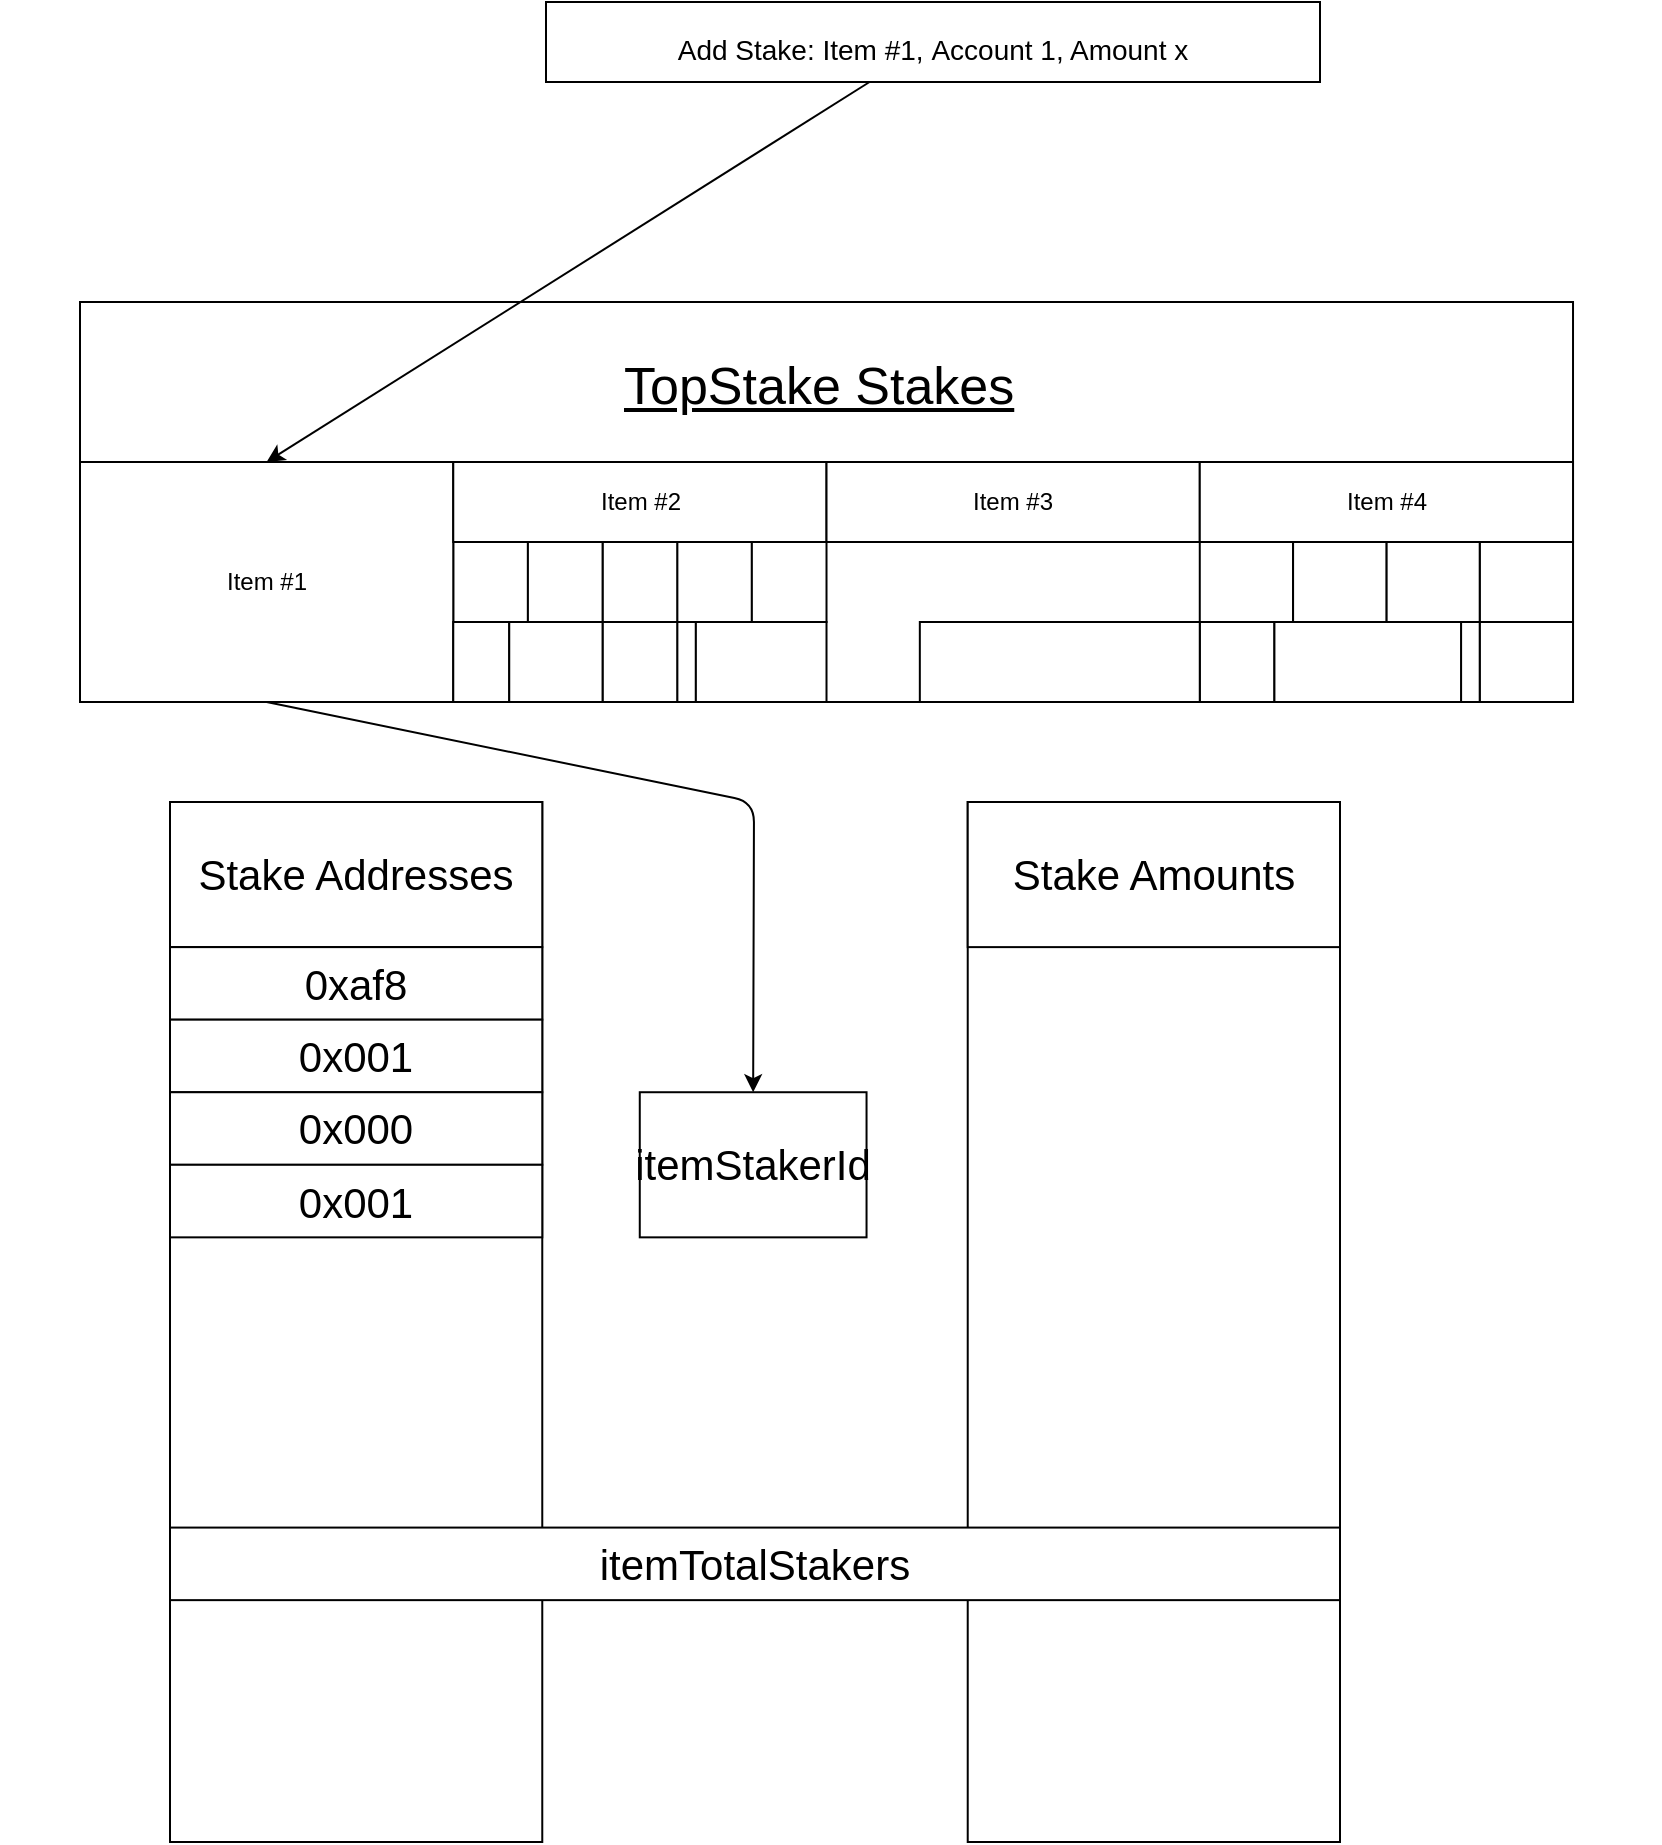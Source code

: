 <mxfile>
    <diagram id="B-lVAMX0ywGX5zVq6d2T" name="Page-1">
        <mxGraphModel dx="1155" dy="657" grid="1" gridSize="10" guides="1" tooltips="1" connect="1" arrows="1" fold="1" page="1" pageScale="1" pageWidth="850" pageHeight="1100" math="0" shadow="0">
            <root>
                <mxCell id="0"/>
                <mxCell id="1" parent="0"/>
                <mxCell id="35" value="" style="group" parent="1" vertex="1" connectable="0">
                    <mxGeometry x="20" y="310" width="830" height="350" as="geometry"/>
                </mxCell>
                <mxCell id="27" value="" style="rounded=0;whiteSpace=wrap;html=1;" parent="35" vertex="1">
                    <mxGeometry x="186.628" y="80" width="186.628" height="120" as="geometry"/>
                </mxCell>
                <mxCell id="29" value="" style="rounded=0;whiteSpace=wrap;html=1;" parent="35" vertex="1">
                    <mxGeometry x="373.256" y="80" width="186.628" height="120" as="geometry"/>
                </mxCell>
                <mxCell id="30" value="" style="rounded=0;whiteSpace=wrap;html=1;" parent="35" vertex="1">
                    <mxGeometry x="559.884" y="80" width="186.628" height="120" as="geometry"/>
                </mxCell>
                <mxCell id="106" value="" style="rounded=0;whiteSpace=wrap;html=1;" parent="35" vertex="1">
                    <mxGeometry x="373.256" y="120" width="93.314" height="40" as="geometry"/>
                </mxCell>
                <mxCell id="108" value="" style="rounded=0;whiteSpace=wrap;html=1;" parent="35" vertex="1">
                    <mxGeometry x="466.57" y="120" width="93.314" height="40" as="geometry"/>
                </mxCell>
                <mxCell id="120" value="" style="rounded=0;whiteSpace=wrap;html=1;" parent="35" vertex="1">
                    <mxGeometry x="373.256" y="80" width="186.628" height="40" as="geometry"/>
                </mxCell>
                <mxCell id="171" value="" style="rounded=0;whiteSpace=wrap;html=1;" parent="35" vertex="1">
                    <mxGeometry x="373.256" y="160" width="46.657" height="40" as="geometry"/>
                </mxCell>
                <mxCell id="188" value="" style="group" vertex="1" connectable="0" parent="35">
                    <mxGeometry x="40" width="746.512" height="200" as="geometry"/>
                </mxCell>
                <mxCell id="25" value="" style="rounded=0;whiteSpace=wrap;html=1;" parent="188" vertex="1">
                    <mxGeometry width="746.512" height="200" as="geometry"/>
                </mxCell>
                <mxCell id="28" value="&lt;div style=&quot;text-align: center&quot;&gt;&lt;span style=&quot;font-size: 26px&quot;&gt;&lt;font face=&quot;helvetica&quot;&gt;&lt;u&gt;TopStake Stakes&lt;/u&gt;&lt;/font&gt;&lt;/span&gt;&lt;/div&gt;" style="text;whiteSpace=wrap;html=1;" parent="188" vertex="1">
                    <mxGeometry x="270.119" y="20" width="206.273" height="30" as="geometry"/>
                </mxCell>
                <mxCell id="98" value="" style="rounded=0;whiteSpace=wrap;html=1;" parent="188" vertex="1">
                    <mxGeometry x="186.628" y="120" width="37.326" height="40" as="geometry"/>
                </mxCell>
                <mxCell id="99" value="" style="rounded=0;whiteSpace=wrap;html=1;" parent="188" vertex="1">
                    <mxGeometry x="298.605" y="120" width="37.326" height="40" as="geometry"/>
                </mxCell>
                <mxCell id="100" value="" style="rounded=0;whiteSpace=wrap;html=1;" parent="188" vertex="1">
                    <mxGeometry x="261.279" y="120" width="37.326" height="40" as="geometry"/>
                </mxCell>
                <mxCell id="101" value="" style="rounded=0;whiteSpace=wrap;html=1;" parent="188" vertex="1">
                    <mxGeometry x="223.954" y="120" width="37.326" height="40" as="geometry"/>
                </mxCell>
                <mxCell id="110" value="" style="rounded=0;whiteSpace=wrap;html=1;" parent="188" vertex="1">
                    <mxGeometry x="559.884" y="160" width="37.326" height="40" as="geometry"/>
                </mxCell>
                <mxCell id="111" value="" style="rounded=0;whiteSpace=wrap;html=1;" parent="188" vertex="1">
                    <mxGeometry x="699.855" y="160" width="46.657" height="40" as="geometry"/>
                </mxCell>
                <mxCell id="112" value="" style="rounded=0;whiteSpace=wrap;html=1;" parent="188" vertex="1">
                    <mxGeometry x="690.524" y="160" width="9.331" height="40" as="geometry"/>
                </mxCell>
                <mxCell id="113" value="" style="rounded=0;whiteSpace=wrap;html=1;" parent="188" vertex="1">
                    <mxGeometry x="597.21" y="160" width="93.314" height="40" as="geometry"/>
                </mxCell>
                <mxCell id="114" value="" style="rounded=0;whiteSpace=wrap;html=1;" parent="188" vertex="1">
                    <mxGeometry x="559.884" y="120" width="46.657" height="40" as="geometry"/>
                </mxCell>
                <mxCell id="115" value="" style="rounded=0;whiteSpace=wrap;html=1;" parent="188" vertex="1">
                    <mxGeometry x="699.855" y="120" width="46.657" height="40" as="geometry"/>
                </mxCell>
                <mxCell id="116" value="" style="rounded=0;whiteSpace=wrap;html=1;" parent="188" vertex="1">
                    <mxGeometry x="653.198" y="120" width="46.657" height="40" as="geometry"/>
                </mxCell>
                <mxCell id="117" value="" style="rounded=0;whiteSpace=wrap;html=1;" parent="188" vertex="1">
                    <mxGeometry x="606.541" y="120" width="46.657" height="40" as="geometry"/>
                </mxCell>
                <mxCell id="118" value="&lt;span&gt;Item #1&lt;/span&gt;" style="rounded=0;whiteSpace=wrap;html=1;" parent="188" vertex="1">
                    <mxGeometry y="80" width="186.628" height="120" as="geometry"/>
                </mxCell>
                <mxCell id="119" value="&lt;span style=&quot;font-family: &amp;#34;helvetica&amp;#34;&quot;&gt;Item #2&lt;/span&gt;" style="rounded=0;whiteSpace=wrap;html=1;" parent="188" vertex="1">
                    <mxGeometry x="186.628" y="80" width="186.628" height="40" as="geometry"/>
                </mxCell>
                <mxCell id="163" value="&lt;span style=&quot;font-family: &amp;#34;helvetica&amp;#34;&quot;&gt;Item #3&lt;/span&gt;" style="rounded=0;whiteSpace=wrap;html=1;" parent="188" vertex="1">
                    <mxGeometry x="373.256" y="80" width="186.628" height="40" as="geometry"/>
                </mxCell>
                <mxCell id="164" value="&lt;span style=&quot;font-family: &amp;#34;helvetica&amp;#34;&quot;&gt;Item #4&lt;/span&gt;" style="rounded=0;whiteSpace=wrap;html=1;" parent="188" vertex="1">
                    <mxGeometry x="559.884" y="80" width="186.628" height="40" as="geometry"/>
                </mxCell>
                <mxCell id="165" value="" style="rounded=0;whiteSpace=wrap;html=1;" parent="188" vertex="1">
                    <mxGeometry x="335.93" y="120" width="37.326" height="40" as="geometry"/>
                </mxCell>
                <mxCell id="166" value="" style="rounded=0;whiteSpace=wrap;html=1;" parent="188" vertex="1">
                    <mxGeometry x="186.628" y="160" width="27.994" height="40" as="geometry"/>
                </mxCell>
                <mxCell id="167" value="" style="rounded=0;whiteSpace=wrap;html=1;" parent="188" vertex="1">
                    <mxGeometry x="298.605" y="160" width="9.331" height="40" as="geometry"/>
                </mxCell>
                <mxCell id="168" value="" style="rounded=0;whiteSpace=wrap;html=1;" parent="188" vertex="1">
                    <mxGeometry x="261.279" y="160" width="37.326" height="40" as="geometry"/>
                </mxCell>
                <mxCell id="169" value="" style="rounded=0;whiteSpace=wrap;html=1;" parent="188" vertex="1">
                    <mxGeometry x="214.622" y="160" width="46.657" height="40" as="geometry"/>
                </mxCell>
                <mxCell id="170" value="" style="rounded=0;whiteSpace=wrap;html=1;" parent="188" vertex="1">
                    <mxGeometry x="307.936" y="160" width="65.32" height="40" as="geometry"/>
                </mxCell>
                <mxCell id="172" value="" style="rounded=0;whiteSpace=wrap;html=1;" parent="188" vertex="1">
                    <mxGeometry x="419.913" y="160" width="139.971" height="40" as="geometry"/>
                </mxCell>
                <mxCell id="38" value="" style="edgeStyle=none;html=1;fontSize=9;entryX=0.5;entryY=0;entryDx=0;entryDy=0;" parent="1" source="37" edge="1" target="118">
                    <mxGeometry relative="1" as="geometry">
                        <mxPoint x="120" y="190" as="targetPoint"/>
                    </mxGeometry>
                </mxCell>
                <mxCell id="37" value="&lt;font style=&quot;font-size: 14px&quot;&gt;Add Stake: Item #1,&amp;nbsp;Account 1, Amount x&lt;/font&gt;" style="whiteSpace=wrap;html=1;fontSize=26;" parent="1" vertex="1">
                    <mxGeometry x="293" y="160" width="387" height="40" as="geometry"/>
                </mxCell>
                <mxCell id="174" value="" style="edgeStyle=none;html=1;entryX=0.5;entryY=0;entryDx=0;entryDy=0;exitX=0.5;exitY=1;exitDx=0;exitDy=0;" edge="1" parent="1" source="118" target="176">
                    <mxGeometry relative="1" as="geometry">
                        <mxPoint x="609.47" y="540" as="targetPoint"/>
                        <Array as="points">
                            <mxPoint x="397" y="560"/>
                        </Array>
                    </mxGeometry>
                </mxCell>
                <mxCell id="189" value="" style="group" vertex="1" connectable="0" parent="1">
                    <mxGeometry x="105" y="560" width="585" height="520" as="geometry"/>
                </mxCell>
                <mxCell id="176" value="&lt;span&gt;itemStakerId&lt;/span&gt;&lt;span&gt;&lt;br&gt;&lt;/span&gt;" style="whiteSpace=wrap;html=1;fontSize=21;" vertex="1" parent="189">
                    <mxGeometry x="234.886" y="145.116" width="113.384" height="72.558" as="geometry"/>
                </mxCell>
                <mxCell id="179" value="&lt;pre style=&quot;font-size: 21px&quot;&gt;&lt;br&gt;&lt;/pre&gt;" style="whiteSpace=wrap;html=1;" vertex="1" parent="189">
                    <mxGeometry width="186.136" height="520" as="geometry"/>
                </mxCell>
                <mxCell id="180" value="&lt;pre style=&quot;font-size: 21px&quot;&gt;&lt;br&gt;&lt;/pre&gt;" style="whiteSpace=wrap;html=1;" vertex="1" parent="189">
                    <mxGeometry x="398.864" width="186.136" height="520" as="geometry"/>
                </mxCell>
                <mxCell id="181" value="&lt;div style=&quot;font-size: 21px&quot;&gt;&lt;span&gt;itemTotalStakers&lt;/span&gt;&lt;br&gt;&lt;/div&gt;" style="whiteSpace=wrap;html=1;" vertex="1" parent="189">
                    <mxGeometry y="362.791" width="585" height="36.279" as="geometry"/>
                </mxCell>
                <mxCell id="184" value="&lt;span&gt;Stake Addresses&lt;/span&gt;&lt;span&gt;&lt;br&gt;&lt;/span&gt;" style="whiteSpace=wrap;html=1;fontSize=21;" vertex="1" parent="189">
                    <mxGeometry width="186.136" height="72.558" as="geometry"/>
                </mxCell>
                <mxCell id="185" value="&lt;span&gt;Stake Amounts&lt;/span&gt;&lt;span&gt;&lt;br&gt;&lt;/span&gt;" style="whiteSpace=wrap;html=1;fontSize=21;" vertex="1" parent="189">
                    <mxGeometry x="398.864" width="186.136" height="72.558" as="geometry"/>
                </mxCell>
                <mxCell id="190" value="&lt;span&gt;0xaf8&lt;/span&gt;&lt;span&gt;&lt;br&gt;&lt;/span&gt;" style="whiteSpace=wrap;html=1;fontSize=21;" vertex="1" parent="189">
                    <mxGeometry y="72.558" width="186.136" height="36.279" as="geometry"/>
                </mxCell>
                <mxCell id="191" value="&lt;span&gt;0x001&lt;/span&gt;&lt;span&gt;&lt;br&gt;&lt;/span&gt;" style="whiteSpace=wrap;html=1;fontSize=21;" vertex="1" parent="189">
                    <mxGeometry y="108.837" width="186.136" height="36.279" as="geometry"/>
                </mxCell>
                <mxCell id="192" value="&lt;span&gt;0x000&lt;/span&gt;&lt;span&gt;&lt;br&gt;&lt;/span&gt;" style="whiteSpace=wrap;html=1;fontSize=21;" vertex="1" parent="189">
                    <mxGeometry y="145.116" width="186.136" height="36.279" as="geometry"/>
                </mxCell>
                <mxCell id="193" value="&lt;span&gt;0x001&lt;/span&gt;&lt;span&gt;&lt;br&gt;&lt;/span&gt;" style="whiteSpace=wrap;html=1;fontSize=21;" vertex="1" parent="189">
                    <mxGeometry y="181.395" width="186.136" height="36.279" as="geometry"/>
                </mxCell>
            </root>
        </mxGraphModel>
    </diagram>
</mxfile>